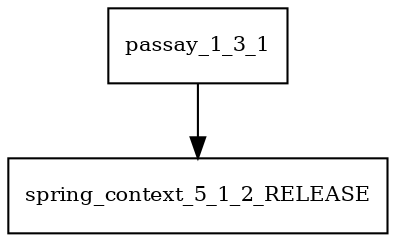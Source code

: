 digraph passay_1_3_1_dependencies {
  node [shape = box, fontsize=10.0];
  passay_1_3_1 -> spring_context_5_1_2_RELEASE;
}
